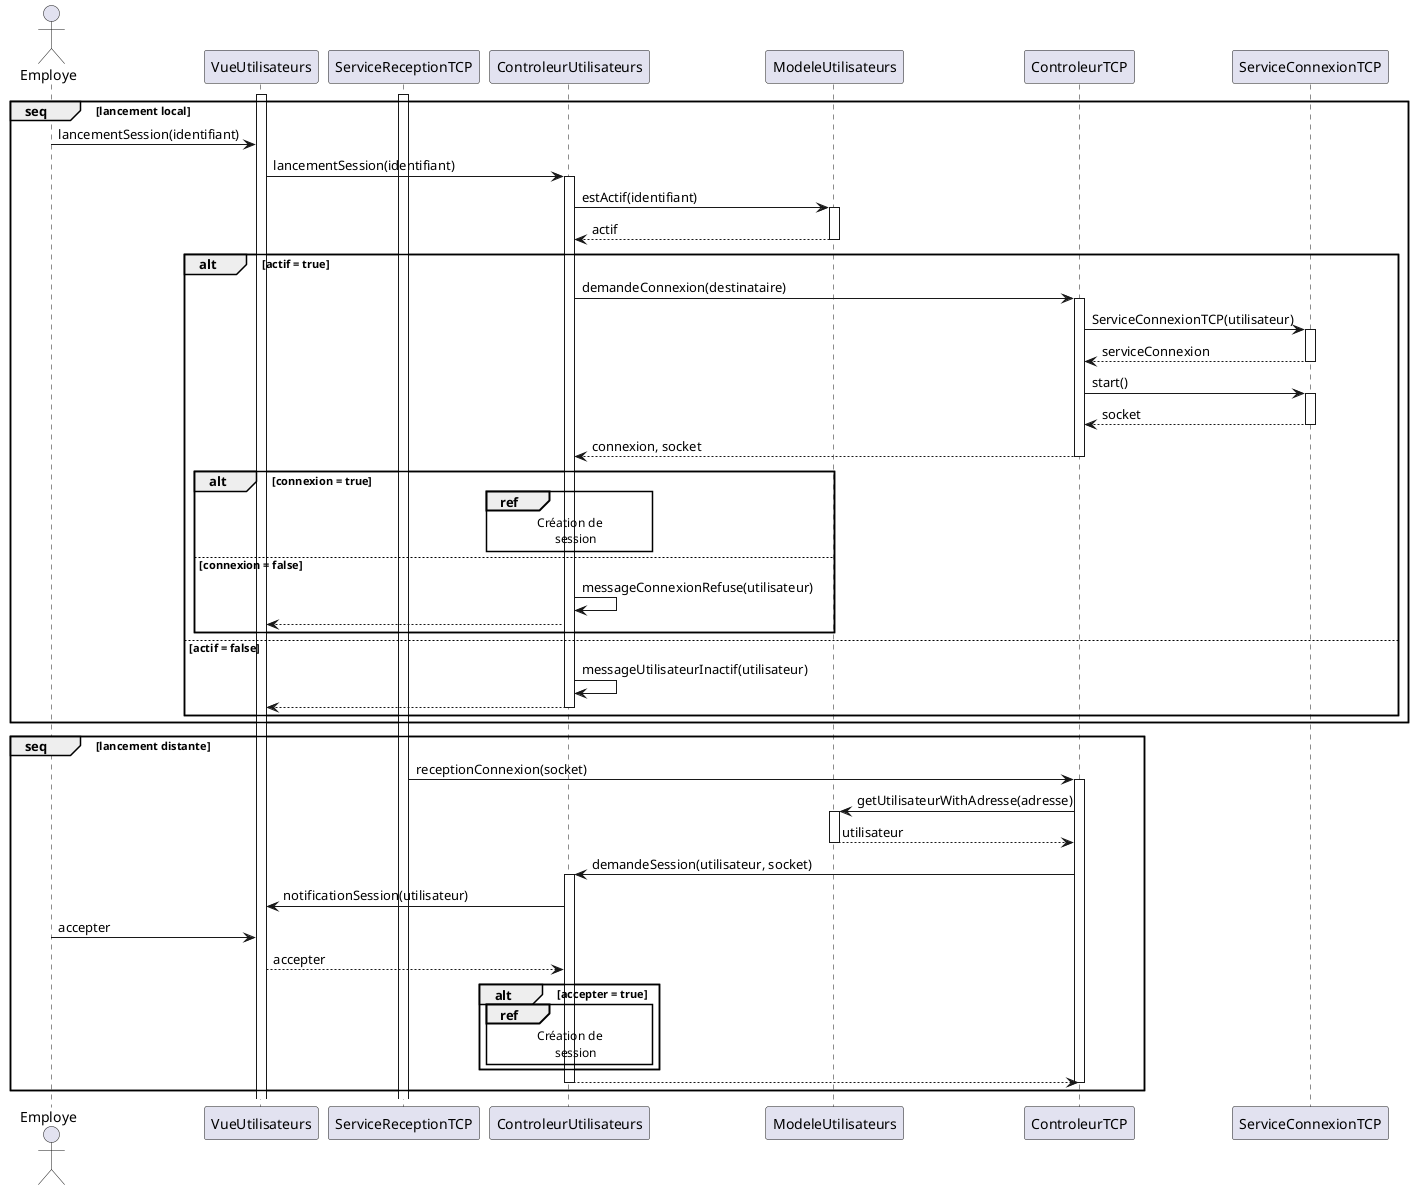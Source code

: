 @startuml lancement_session
actor Employe
activate VueUtilisateurs
activate ServiceReceptionTCP
group seq [lancement local]
    Employe -> VueUtilisateurs : lancementSession(identifiant)
    VueUtilisateurs -> ControleurUtilisateurs : lancementSession(identifiant)
    activate ControleurUtilisateurs
    ControleurUtilisateurs -> ModeleUtilisateurs : estActif(identifiant)
    activate ModeleUtilisateurs
    ModeleUtilisateurs --> ControleurUtilisateurs : actif
    deactivate ModeleUtilisateurs
    alt actif = true
        ControleurUtilisateurs -> ControleurTCP : demandeConnexion(destinataire)
        activate ControleurTCP
        ControleurTCP -> ServiceConnexionTCP : ServiceConnexionTCP(utilisateur)
        activate ServiceConnexionTCP
        ServiceConnexionTCP --> ControleurTCP : serviceConnexion
        deactivate ServiceConnexionTCP
        ControleurTCP -> ServiceConnexionTCP : start()
        activate ServiceConnexionTCP
        ServiceConnexionTCP --> ControleurTCP : socket
        deactivate ServiceConnexionTCP
        ControleurTCP --> ControleurUtilisateurs : connexion, socket
        deactivate ControleurTCP
        alt connexion = true
            ref over ControleurUtilisateurs
                Création de
                    session
            end ref
        else connexion = false
            ControleurUtilisateurs -> ControleurUtilisateurs : messageConnexionRefuse(utilisateur)
            ControleurUtilisateurs --> VueUtilisateurs
        end
    else actif = false
        ControleurUtilisateurs -> ControleurUtilisateurs : messageUtilisateurInactif(utilisateur)
        ControleurUtilisateurs --> VueUtilisateurs
        deactivate ControleurUtilisateurs
    end
end
group seq [lancement distante]
    ServiceReceptionTCP -> ControleurTCP : receptionConnexion(socket)
    activate ControleurTCP
    ControleurTCP -> ModeleUtilisateurs : getUtilisateurWithAdresse(adresse)
    activate ModeleUtilisateurs
    ModeleUtilisateurs --> ControleurTCP : utilisateur
    deactivate ModeleUtilisateurs
    ControleurTCP -> ControleurUtilisateurs : demandeSession(utilisateur, socket)
    activate ControleurUtilisateurs
    ControleurUtilisateurs -> VueUtilisateurs : notificationSession(utilisateur)
    Employe -> VueUtilisateurs : accepter
    VueUtilisateurs --> ControleurUtilisateurs : accepter
    alt accepter = true
        ref over ControleurUtilisateurs
            Création de
                session
        end ref
    end
    ControleurUtilisateurs --> ControleurTCP
    deactivate ControleurUtilisateurs
    deactivate ControleurTCP
end
@enduml